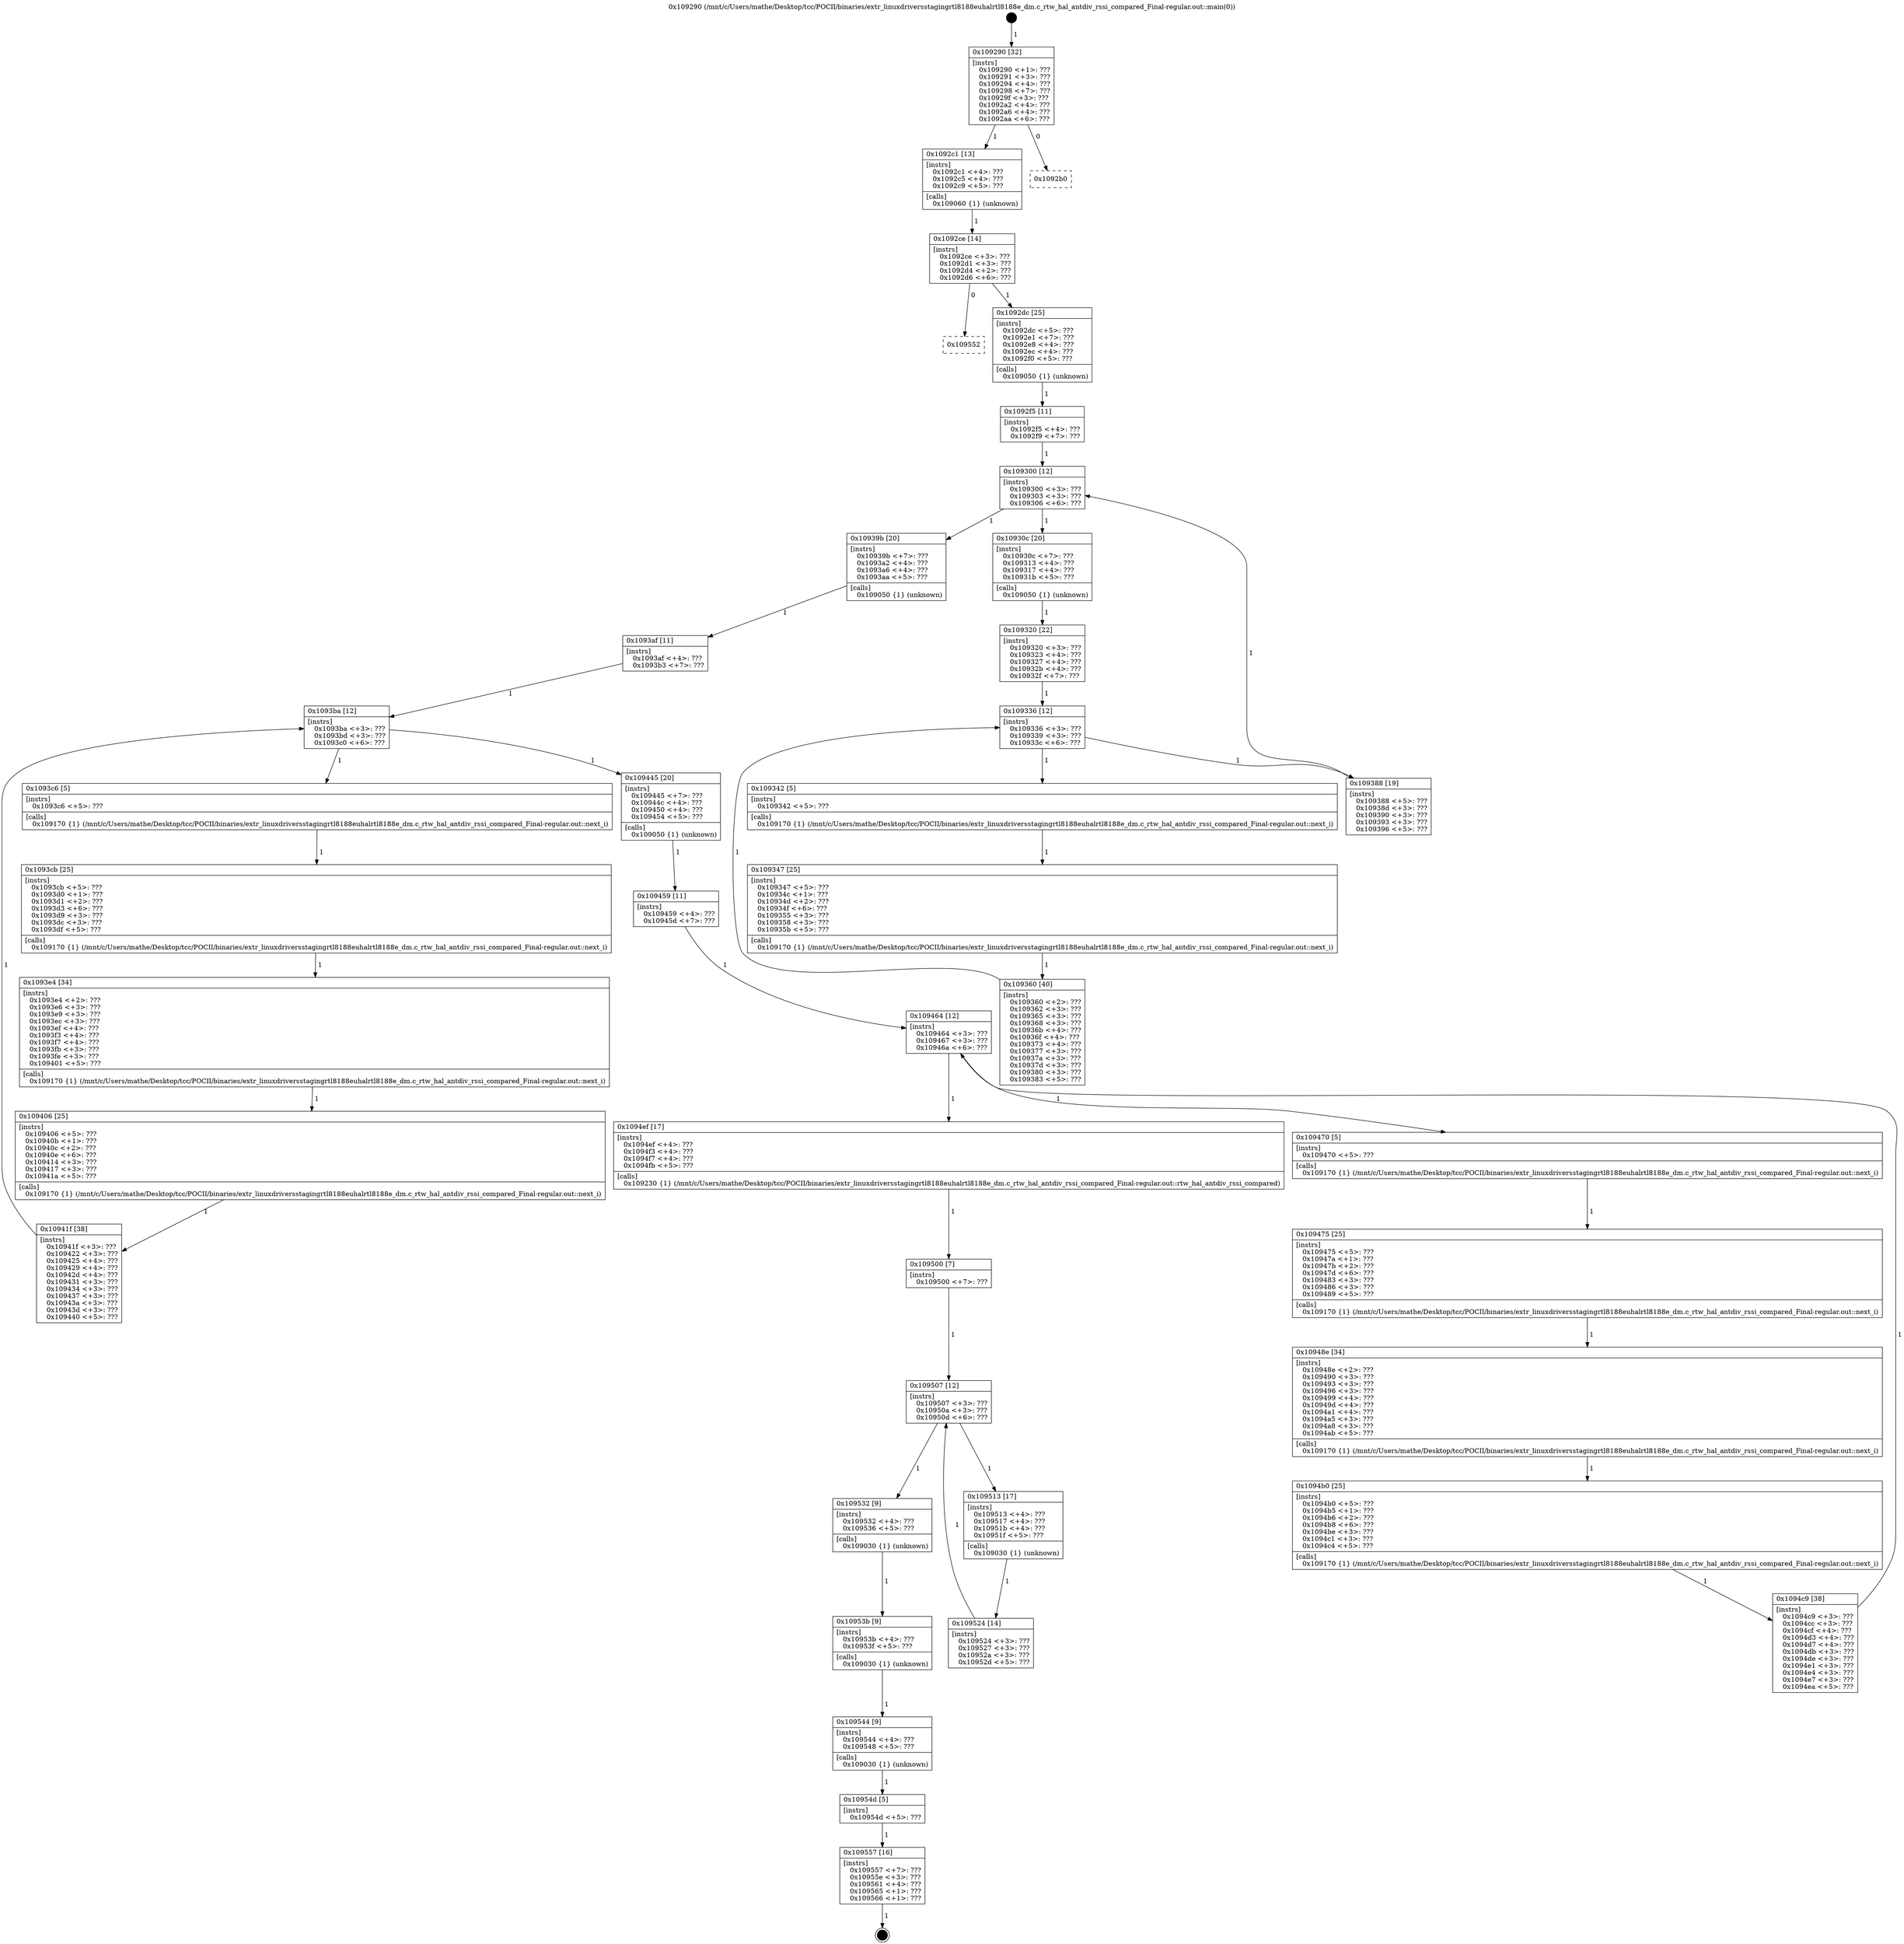 digraph "0x109290" {
  label = "0x109290 (/mnt/c/Users/mathe/Desktop/tcc/POCII/binaries/extr_linuxdriversstagingrtl8188euhalrtl8188e_dm.c_rtw_hal_antdiv_rssi_compared_Final-regular.out::main(0))"
  labelloc = "t"
  node[shape=record]

  Entry [label="",width=0.3,height=0.3,shape=circle,fillcolor=black,style=filled]
  "0x109290" [label="{
     0x109290 [32]\l
     | [instrs]\l
     &nbsp;&nbsp;0x109290 \<+1\>: ???\l
     &nbsp;&nbsp;0x109291 \<+3\>: ???\l
     &nbsp;&nbsp;0x109294 \<+4\>: ???\l
     &nbsp;&nbsp;0x109298 \<+7\>: ???\l
     &nbsp;&nbsp;0x10929f \<+3\>: ???\l
     &nbsp;&nbsp;0x1092a2 \<+4\>: ???\l
     &nbsp;&nbsp;0x1092a6 \<+4\>: ???\l
     &nbsp;&nbsp;0x1092aa \<+6\>: ???\l
  }"]
  "0x1092c1" [label="{
     0x1092c1 [13]\l
     | [instrs]\l
     &nbsp;&nbsp;0x1092c1 \<+4\>: ???\l
     &nbsp;&nbsp;0x1092c5 \<+4\>: ???\l
     &nbsp;&nbsp;0x1092c9 \<+5\>: ???\l
     | [calls]\l
     &nbsp;&nbsp;0x109060 \{1\} (unknown)\l
  }"]
  "0x1092b0" [label="{
     0x1092b0\l
  }", style=dashed]
  "0x1092ce" [label="{
     0x1092ce [14]\l
     | [instrs]\l
     &nbsp;&nbsp;0x1092ce \<+3\>: ???\l
     &nbsp;&nbsp;0x1092d1 \<+3\>: ???\l
     &nbsp;&nbsp;0x1092d4 \<+2\>: ???\l
     &nbsp;&nbsp;0x1092d6 \<+6\>: ???\l
  }"]
  "0x109552" [label="{
     0x109552\l
  }", style=dashed]
  "0x1092dc" [label="{
     0x1092dc [25]\l
     | [instrs]\l
     &nbsp;&nbsp;0x1092dc \<+5\>: ???\l
     &nbsp;&nbsp;0x1092e1 \<+7\>: ???\l
     &nbsp;&nbsp;0x1092e8 \<+4\>: ???\l
     &nbsp;&nbsp;0x1092ec \<+4\>: ???\l
     &nbsp;&nbsp;0x1092f0 \<+5\>: ???\l
     | [calls]\l
     &nbsp;&nbsp;0x109050 \{1\} (unknown)\l
  }"]
  Exit [label="",width=0.3,height=0.3,shape=circle,fillcolor=black,style=filled,peripheries=2]
  "0x109300" [label="{
     0x109300 [12]\l
     | [instrs]\l
     &nbsp;&nbsp;0x109300 \<+3\>: ???\l
     &nbsp;&nbsp;0x109303 \<+3\>: ???\l
     &nbsp;&nbsp;0x109306 \<+6\>: ???\l
  }"]
  "0x10939b" [label="{
     0x10939b [20]\l
     | [instrs]\l
     &nbsp;&nbsp;0x10939b \<+7\>: ???\l
     &nbsp;&nbsp;0x1093a2 \<+4\>: ???\l
     &nbsp;&nbsp;0x1093a6 \<+4\>: ???\l
     &nbsp;&nbsp;0x1093aa \<+5\>: ???\l
     | [calls]\l
     &nbsp;&nbsp;0x109050 \{1\} (unknown)\l
  }"]
  "0x10930c" [label="{
     0x10930c [20]\l
     | [instrs]\l
     &nbsp;&nbsp;0x10930c \<+7\>: ???\l
     &nbsp;&nbsp;0x109313 \<+4\>: ???\l
     &nbsp;&nbsp;0x109317 \<+4\>: ???\l
     &nbsp;&nbsp;0x10931b \<+5\>: ???\l
     | [calls]\l
     &nbsp;&nbsp;0x109050 \{1\} (unknown)\l
  }"]
  "0x109336" [label="{
     0x109336 [12]\l
     | [instrs]\l
     &nbsp;&nbsp;0x109336 \<+3\>: ???\l
     &nbsp;&nbsp;0x109339 \<+3\>: ???\l
     &nbsp;&nbsp;0x10933c \<+6\>: ???\l
  }"]
  "0x109388" [label="{
     0x109388 [19]\l
     | [instrs]\l
     &nbsp;&nbsp;0x109388 \<+5\>: ???\l
     &nbsp;&nbsp;0x10938d \<+3\>: ???\l
     &nbsp;&nbsp;0x109390 \<+3\>: ???\l
     &nbsp;&nbsp;0x109393 \<+3\>: ???\l
     &nbsp;&nbsp;0x109396 \<+5\>: ???\l
  }"]
  "0x109342" [label="{
     0x109342 [5]\l
     | [instrs]\l
     &nbsp;&nbsp;0x109342 \<+5\>: ???\l
     | [calls]\l
     &nbsp;&nbsp;0x109170 \{1\} (/mnt/c/Users/mathe/Desktop/tcc/POCII/binaries/extr_linuxdriversstagingrtl8188euhalrtl8188e_dm.c_rtw_hal_antdiv_rssi_compared_Final-regular.out::next_i)\l
  }"]
  "0x109347" [label="{
     0x109347 [25]\l
     | [instrs]\l
     &nbsp;&nbsp;0x109347 \<+5\>: ???\l
     &nbsp;&nbsp;0x10934c \<+1\>: ???\l
     &nbsp;&nbsp;0x10934d \<+2\>: ???\l
     &nbsp;&nbsp;0x10934f \<+6\>: ???\l
     &nbsp;&nbsp;0x109355 \<+3\>: ???\l
     &nbsp;&nbsp;0x109358 \<+3\>: ???\l
     &nbsp;&nbsp;0x10935b \<+5\>: ???\l
     | [calls]\l
     &nbsp;&nbsp;0x109170 \{1\} (/mnt/c/Users/mathe/Desktop/tcc/POCII/binaries/extr_linuxdriversstagingrtl8188euhalrtl8188e_dm.c_rtw_hal_antdiv_rssi_compared_Final-regular.out::next_i)\l
  }"]
  "0x109360" [label="{
     0x109360 [40]\l
     | [instrs]\l
     &nbsp;&nbsp;0x109360 \<+2\>: ???\l
     &nbsp;&nbsp;0x109362 \<+3\>: ???\l
     &nbsp;&nbsp;0x109365 \<+3\>: ???\l
     &nbsp;&nbsp;0x109368 \<+3\>: ???\l
     &nbsp;&nbsp;0x10936b \<+4\>: ???\l
     &nbsp;&nbsp;0x10936f \<+4\>: ???\l
     &nbsp;&nbsp;0x109373 \<+4\>: ???\l
     &nbsp;&nbsp;0x109377 \<+3\>: ???\l
     &nbsp;&nbsp;0x10937a \<+3\>: ???\l
     &nbsp;&nbsp;0x10937d \<+3\>: ???\l
     &nbsp;&nbsp;0x109380 \<+3\>: ???\l
     &nbsp;&nbsp;0x109383 \<+5\>: ???\l
  }"]
  "0x109320" [label="{
     0x109320 [22]\l
     | [instrs]\l
     &nbsp;&nbsp;0x109320 \<+3\>: ???\l
     &nbsp;&nbsp;0x109323 \<+4\>: ???\l
     &nbsp;&nbsp;0x109327 \<+4\>: ???\l
     &nbsp;&nbsp;0x10932b \<+4\>: ???\l
     &nbsp;&nbsp;0x10932f \<+7\>: ???\l
  }"]
  "0x109557" [label="{
     0x109557 [16]\l
     | [instrs]\l
     &nbsp;&nbsp;0x109557 \<+7\>: ???\l
     &nbsp;&nbsp;0x10955e \<+3\>: ???\l
     &nbsp;&nbsp;0x109561 \<+4\>: ???\l
     &nbsp;&nbsp;0x109565 \<+1\>: ???\l
     &nbsp;&nbsp;0x109566 \<+1\>: ???\l
  }"]
  "0x1092f5" [label="{
     0x1092f5 [11]\l
     | [instrs]\l
     &nbsp;&nbsp;0x1092f5 \<+4\>: ???\l
     &nbsp;&nbsp;0x1092f9 \<+7\>: ???\l
  }"]
  "0x1093ba" [label="{
     0x1093ba [12]\l
     | [instrs]\l
     &nbsp;&nbsp;0x1093ba \<+3\>: ???\l
     &nbsp;&nbsp;0x1093bd \<+3\>: ???\l
     &nbsp;&nbsp;0x1093c0 \<+6\>: ???\l
  }"]
  "0x109445" [label="{
     0x109445 [20]\l
     | [instrs]\l
     &nbsp;&nbsp;0x109445 \<+7\>: ???\l
     &nbsp;&nbsp;0x10944c \<+4\>: ???\l
     &nbsp;&nbsp;0x109450 \<+4\>: ???\l
     &nbsp;&nbsp;0x109454 \<+5\>: ???\l
     | [calls]\l
     &nbsp;&nbsp;0x109050 \{1\} (unknown)\l
  }"]
  "0x1093c6" [label="{
     0x1093c6 [5]\l
     | [instrs]\l
     &nbsp;&nbsp;0x1093c6 \<+5\>: ???\l
     | [calls]\l
     &nbsp;&nbsp;0x109170 \{1\} (/mnt/c/Users/mathe/Desktop/tcc/POCII/binaries/extr_linuxdriversstagingrtl8188euhalrtl8188e_dm.c_rtw_hal_antdiv_rssi_compared_Final-regular.out::next_i)\l
  }"]
  "0x1093cb" [label="{
     0x1093cb [25]\l
     | [instrs]\l
     &nbsp;&nbsp;0x1093cb \<+5\>: ???\l
     &nbsp;&nbsp;0x1093d0 \<+1\>: ???\l
     &nbsp;&nbsp;0x1093d1 \<+2\>: ???\l
     &nbsp;&nbsp;0x1093d3 \<+6\>: ???\l
     &nbsp;&nbsp;0x1093d9 \<+3\>: ???\l
     &nbsp;&nbsp;0x1093dc \<+3\>: ???\l
     &nbsp;&nbsp;0x1093df \<+5\>: ???\l
     | [calls]\l
     &nbsp;&nbsp;0x109170 \{1\} (/mnt/c/Users/mathe/Desktop/tcc/POCII/binaries/extr_linuxdriversstagingrtl8188euhalrtl8188e_dm.c_rtw_hal_antdiv_rssi_compared_Final-regular.out::next_i)\l
  }"]
  "0x1093e4" [label="{
     0x1093e4 [34]\l
     | [instrs]\l
     &nbsp;&nbsp;0x1093e4 \<+2\>: ???\l
     &nbsp;&nbsp;0x1093e6 \<+3\>: ???\l
     &nbsp;&nbsp;0x1093e9 \<+3\>: ???\l
     &nbsp;&nbsp;0x1093ec \<+3\>: ???\l
     &nbsp;&nbsp;0x1093ef \<+4\>: ???\l
     &nbsp;&nbsp;0x1093f3 \<+4\>: ???\l
     &nbsp;&nbsp;0x1093f7 \<+4\>: ???\l
     &nbsp;&nbsp;0x1093fb \<+3\>: ???\l
     &nbsp;&nbsp;0x1093fe \<+3\>: ???\l
     &nbsp;&nbsp;0x109401 \<+5\>: ???\l
     | [calls]\l
     &nbsp;&nbsp;0x109170 \{1\} (/mnt/c/Users/mathe/Desktop/tcc/POCII/binaries/extr_linuxdriversstagingrtl8188euhalrtl8188e_dm.c_rtw_hal_antdiv_rssi_compared_Final-regular.out::next_i)\l
  }"]
  "0x109406" [label="{
     0x109406 [25]\l
     | [instrs]\l
     &nbsp;&nbsp;0x109406 \<+5\>: ???\l
     &nbsp;&nbsp;0x10940b \<+1\>: ???\l
     &nbsp;&nbsp;0x10940c \<+2\>: ???\l
     &nbsp;&nbsp;0x10940e \<+6\>: ???\l
     &nbsp;&nbsp;0x109414 \<+3\>: ???\l
     &nbsp;&nbsp;0x109417 \<+3\>: ???\l
     &nbsp;&nbsp;0x10941a \<+5\>: ???\l
     | [calls]\l
     &nbsp;&nbsp;0x109170 \{1\} (/mnt/c/Users/mathe/Desktop/tcc/POCII/binaries/extr_linuxdriversstagingrtl8188euhalrtl8188e_dm.c_rtw_hal_antdiv_rssi_compared_Final-regular.out::next_i)\l
  }"]
  "0x10941f" [label="{
     0x10941f [38]\l
     | [instrs]\l
     &nbsp;&nbsp;0x10941f \<+3\>: ???\l
     &nbsp;&nbsp;0x109422 \<+3\>: ???\l
     &nbsp;&nbsp;0x109425 \<+4\>: ???\l
     &nbsp;&nbsp;0x109429 \<+4\>: ???\l
     &nbsp;&nbsp;0x10942d \<+4\>: ???\l
     &nbsp;&nbsp;0x109431 \<+3\>: ???\l
     &nbsp;&nbsp;0x109434 \<+3\>: ???\l
     &nbsp;&nbsp;0x109437 \<+3\>: ???\l
     &nbsp;&nbsp;0x10943a \<+3\>: ???\l
     &nbsp;&nbsp;0x10943d \<+3\>: ???\l
     &nbsp;&nbsp;0x109440 \<+5\>: ???\l
  }"]
  "0x1093af" [label="{
     0x1093af [11]\l
     | [instrs]\l
     &nbsp;&nbsp;0x1093af \<+4\>: ???\l
     &nbsp;&nbsp;0x1093b3 \<+7\>: ???\l
  }"]
  "0x109464" [label="{
     0x109464 [12]\l
     | [instrs]\l
     &nbsp;&nbsp;0x109464 \<+3\>: ???\l
     &nbsp;&nbsp;0x109467 \<+3\>: ???\l
     &nbsp;&nbsp;0x10946a \<+6\>: ???\l
  }"]
  "0x1094ef" [label="{
     0x1094ef [17]\l
     | [instrs]\l
     &nbsp;&nbsp;0x1094ef \<+4\>: ???\l
     &nbsp;&nbsp;0x1094f3 \<+4\>: ???\l
     &nbsp;&nbsp;0x1094f7 \<+4\>: ???\l
     &nbsp;&nbsp;0x1094fb \<+5\>: ???\l
     | [calls]\l
     &nbsp;&nbsp;0x109230 \{1\} (/mnt/c/Users/mathe/Desktop/tcc/POCII/binaries/extr_linuxdriversstagingrtl8188euhalrtl8188e_dm.c_rtw_hal_antdiv_rssi_compared_Final-regular.out::rtw_hal_antdiv_rssi_compared)\l
  }"]
  "0x109470" [label="{
     0x109470 [5]\l
     | [instrs]\l
     &nbsp;&nbsp;0x109470 \<+5\>: ???\l
     | [calls]\l
     &nbsp;&nbsp;0x109170 \{1\} (/mnt/c/Users/mathe/Desktop/tcc/POCII/binaries/extr_linuxdriversstagingrtl8188euhalrtl8188e_dm.c_rtw_hal_antdiv_rssi_compared_Final-regular.out::next_i)\l
  }"]
  "0x109475" [label="{
     0x109475 [25]\l
     | [instrs]\l
     &nbsp;&nbsp;0x109475 \<+5\>: ???\l
     &nbsp;&nbsp;0x10947a \<+1\>: ???\l
     &nbsp;&nbsp;0x10947b \<+2\>: ???\l
     &nbsp;&nbsp;0x10947d \<+6\>: ???\l
     &nbsp;&nbsp;0x109483 \<+3\>: ???\l
     &nbsp;&nbsp;0x109486 \<+3\>: ???\l
     &nbsp;&nbsp;0x109489 \<+5\>: ???\l
     | [calls]\l
     &nbsp;&nbsp;0x109170 \{1\} (/mnt/c/Users/mathe/Desktop/tcc/POCII/binaries/extr_linuxdriversstagingrtl8188euhalrtl8188e_dm.c_rtw_hal_antdiv_rssi_compared_Final-regular.out::next_i)\l
  }"]
  "0x10948e" [label="{
     0x10948e [34]\l
     | [instrs]\l
     &nbsp;&nbsp;0x10948e \<+2\>: ???\l
     &nbsp;&nbsp;0x109490 \<+3\>: ???\l
     &nbsp;&nbsp;0x109493 \<+3\>: ???\l
     &nbsp;&nbsp;0x109496 \<+3\>: ???\l
     &nbsp;&nbsp;0x109499 \<+4\>: ???\l
     &nbsp;&nbsp;0x10949d \<+4\>: ???\l
     &nbsp;&nbsp;0x1094a1 \<+4\>: ???\l
     &nbsp;&nbsp;0x1094a5 \<+3\>: ???\l
     &nbsp;&nbsp;0x1094a8 \<+3\>: ???\l
     &nbsp;&nbsp;0x1094ab \<+5\>: ???\l
     | [calls]\l
     &nbsp;&nbsp;0x109170 \{1\} (/mnt/c/Users/mathe/Desktop/tcc/POCII/binaries/extr_linuxdriversstagingrtl8188euhalrtl8188e_dm.c_rtw_hal_antdiv_rssi_compared_Final-regular.out::next_i)\l
  }"]
  "0x1094b0" [label="{
     0x1094b0 [25]\l
     | [instrs]\l
     &nbsp;&nbsp;0x1094b0 \<+5\>: ???\l
     &nbsp;&nbsp;0x1094b5 \<+1\>: ???\l
     &nbsp;&nbsp;0x1094b6 \<+2\>: ???\l
     &nbsp;&nbsp;0x1094b8 \<+6\>: ???\l
     &nbsp;&nbsp;0x1094be \<+3\>: ???\l
     &nbsp;&nbsp;0x1094c1 \<+3\>: ???\l
     &nbsp;&nbsp;0x1094c4 \<+5\>: ???\l
     | [calls]\l
     &nbsp;&nbsp;0x109170 \{1\} (/mnt/c/Users/mathe/Desktop/tcc/POCII/binaries/extr_linuxdriversstagingrtl8188euhalrtl8188e_dm.c_rtw_hal_antdiv_rssi_compared_Final-regular.out::next_i)\l
  }"]
  "0x1094c9" [label="{
     0x1094c9 [38]\l
     | [instrs]\l
     &nbsp;&nbsp;0x1094c9 \<+3\>: ???\l
     &nbsp;&nbsp;0x1094cc \<+3\>: ???\l
     &nbsp;&nbsp;0x1094cf \<+4\>: ???\l
     &nbsp;&nbsp;0x1094d3 \<+4\>: ???\l
     &nbsp;&nbsp;0x1094d7 \<+4\>: ???\l
     &nbsp;&nbsp;0x1094db \<+3\>: ???\l
     &nbsp;&nbsp;0x1094de \<+3\>: ???\l
     &nbsp;&nbsp;0x1094e1 \<+3\>: ???\l
     &nbsp;&nbsp;0x1094e4 \<+3\>: ???\l
     &nbsp;&nbsp;0x1094e7 \<+3\>: ???\l
     &nbsp;&nbsp;0x1094ea \<+5\>: ???\l
  }"]
  "0x109459" [label="{
     0x109459 [11]\l
     | [instrs]\l
     &nbsp;&nbsp;0x109459 \<+4\>: ???\l
     &nbsp;&nbsp;0x10945d \<+7\>: ???\l
  }"]
  "0x109507" [label="{
     0x109507 [12]\l
     | [instrs]\l
     &nbsp;&nbsp;0x109507 \<+3\>: ???\l
     &nbsp;&nbsp;0x10950a \<+3\>: ???\l
     &nbsp;&nbsp;0x10950d \<+6\>: ???\l
  }"]
  "0x109532" [label="{
     0x109532 [9]\l
     | [instrs]\l
     &nbsp;&nbsp;0x109532 \<+4\>: ???\l
     &nbsp;&nbsp;0x109536 \<+5\>: ???\l
     | [calls]\l
     &nbsp;&nbsp;0x109030 \{1\} (unknown)\l
  }"]
  "0x109513" [label="{
     0x109513 [17]\l
     | [instrs]\l
     &nbsp;&nbsp;0x109513 \<+4\>: ???\l
     &nbsp;&nbsp;0x109517 \<+4\>: ???\l
     &nbsp;&nbsp;0x10951b \<+4\>: ???\l
     &nbsp;&nbsp;0x10951f \<+5\>: ???\l
     | [calls]\l
     &nbsp;&nbsp;0x109030 \{1\} (unknown)\l
  }"]
  "0x109524" [label="{
     0x109524 [14]\l
     | [instrs]\l
     &nbsp;&nbsp;0x109524 \<+3\>: ???\l
     &nbsp;&nbsp;0x109527 \<+3\>: ???\l
     &nbsp;&nbsp;0x10952a \<+3\>: ???\l
     &nbsp;&nbsp;0x10952d \<+5\>: ???\l
  }"]
  "0x109500" [label="{
     0x109500 [7]\l
     | [instrs]\l
     &nbsp;&nbsp;0x109500 \<+7\>: ???\l
  }"]
  "0x10953b" [label="{
     0x10953b [9]\l
     | [instrs]\l
     &nbsp;&nbsp;0x10953b \<+4\>: ???\l
     &nbsp;&nbsp;0x10953f \<+5\>: ???\l
     | [calls]\l
     &nbsp;&nbsp;0x109030 \{1\} (unknown)\l
  }"]
  "0x109544" [label="{
     0x109544 [9]\l
     | [instrs]\l
     &nbsp;&nbsp;0x109544 \<+4\>: ???\l
     &nbsp;&nbsp;0x109548 \<+5\>: ???\l
     | [calls]\l
     &nbsp;&nbsp;0x109030 \{1\} (unknown)\l
  }"]
  "0x10954d" [label="{
     0x10954d [5]\l
     | [instrs]\l
     &nbsp;&nbsp;0x10954d \<+5\>: ???\l
  }"]
  Entry -> "0x109290" [label=" 1"]
  "0x109290" -> "0x1092c1" [label=" 1"]
  "0x109290" -> "0x1092b0" [label=" 0"]
  "0x1092c1" -> "0x1092ce" [label=" 1"]
  "0x1092ce" -> "0x109552" [label=" 0"]
  "0x1092ce" -> "0x1092dc" [label=" 1"]
  "0x109557" -> Exit [label=" 1"]
  "0x1092dc" -> "0x1092f5" [label=" 1"]
  "0x109300" -> "0x10939b" [label=" 1"]
  "0x109300" -> "0x10930c" [label=" 1"]
  "0x10930c" -> "0x109320" [label=" 1"]
  "0x109336" -> "0x109388" [label=" 1"]
  "0x109336" -> "0x109342" [label=" 1"]
  "0x109342" -> "0x109347" [label=" 1"]
  "0x109347" -> "0x109360" [label=" 1"]
  "0x109320" -> "0x109336" [label=" 1"]
  "0x109360" -> "0x109336" [label=" 1"]
  "0x10954d" -> "0x109557" [label=" 1"]
  "0x1092f5" -> "0x109300" [label=" 1"]
  "0x109388" -> "0x109300" [label=" 1"]
  "0x10939b" -> "0x1093af" [label=" 1"]
  "0x1093ba" -> "0x109445" [label=" 1"]
  "0x1093ba" -> "0x1093c6" [label=" 1"]
  "0x1093c6" -> "0x1093cb" [label=" 1"]
  "0x1093cb" -> "0x1093e4" [label=" 1"]
  "0x1093e4" -> "0x109406" [label=" 1"]
  "0x109406" -> "0x10941f" [label=" 1"]
  "0x1093af" -> "0x1093ba" [label=" 1"]
  "0x10941f" -> "0x1093ba" [label=" 1"]
  "0x109445" -> "0x109459" [label=" 1"]
  "0x109464" -> "0x1094ef" [label=" 1"]
  "0x109464" -> "0x109470" [label=" 1"]
  "0x109470" -> "0x109475" [label=" 1"]
  "0x109475" -> "0x10948e" [label=" 1"]
  "0x10948e" -> "0x1094b0" [label=" 1"]
  "0x1094b0" -> "0x1094c9" [label=" 1"]
  "0x109459" -> "0x109464" [label=" 1"]
  "0x1094c9" -> "0x109464" [label=" 1"]
  "0x1094ef" -> "0x109500" [label=" 1"]
  "0x109507" -> "0x109532" [label=" 1"]
  "0x109507" -> "0x109513" [label=" 1"]
  "0x109513" -> "0x109524" [label=" 1"]
  "0x109500" -> "0x109507" [label=" 1"]
  "0x109524" -> "0x109507" [label=" 1"]
  "0x109532" -> "0x10953b" [label=" 1"]
  "0x10953b" -> "0x109544" [label=" 1"]
  "0x109544" -> "0x10954d" [label=" 1"]
}

